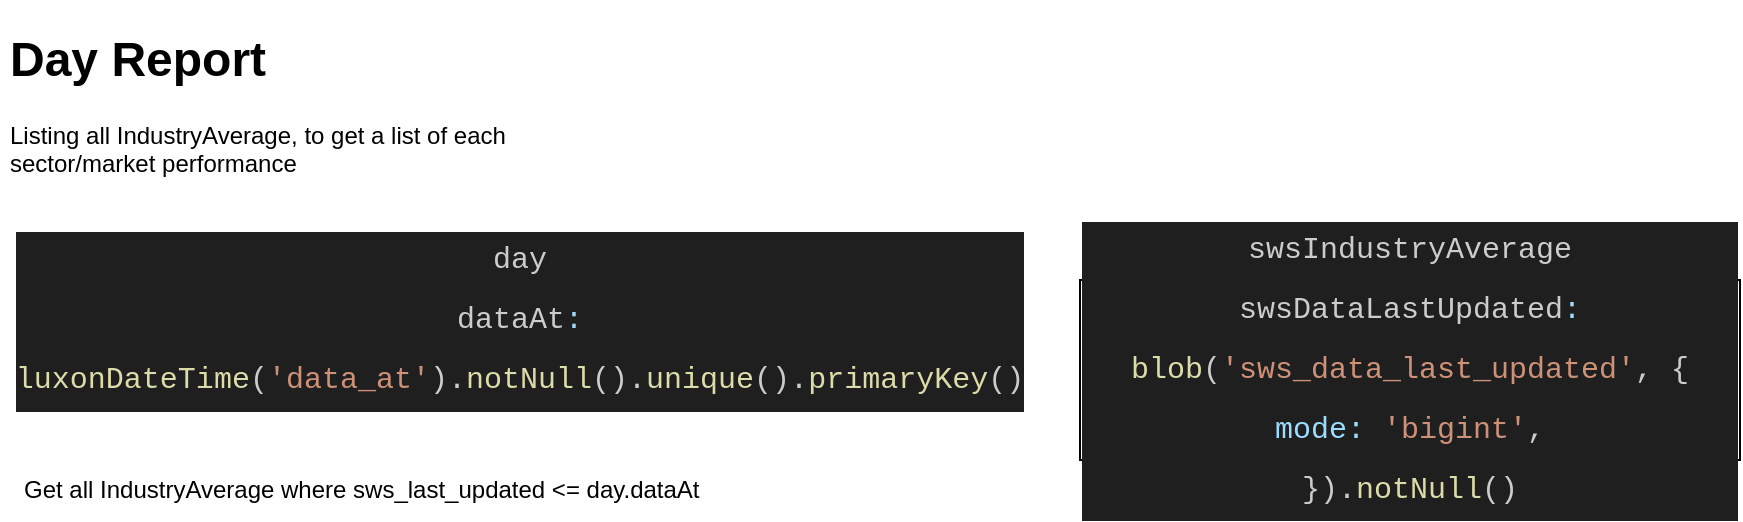 <mxfile version="22.1.18" type="device">
  <diagram name="Page-1" id="mLVfI_jZb4PiT7FXVgMK">
    <mxGraphModel dx="2074" dy="2255" grid="1" gridSize="10" guides="1" tooltips="1" connect="1" arrows="1" fold="1" page="1" pageScale="1" pageWidth="850" pageHeight="1100" math="0" shadow="0">
      <root>
        <mxCell id="0" />
        <mxCell id="1" parent="0" />
        <mxCell id="L84s8jwZL5ylNsVvDcBl-1" value="&lt;div style=&quot;color: rgb(204, 204, 204); background-color: rgb(31, 31, 31); font-family: &amp;quot;Fira Code&amp;quot;, Monaco, &amp;quot;Courier New&amp;quot;, monospace, Menlo, Monaco, &amp;quot;Courier New&amp;quot;, monospace; font-size: 15px; line-height: 30px;&quot;&gt;swsIndustryAverage&lt;/div&gt;&lt;div style=&quot;color: rgb(204, 204, 204); background-color: rgb(31, 31, 31); font-family: &amp;quot;Fira Code&amp;quot;, Monaco, &amp;quot;Courier New&amp;quot;, monospace, Menlo, Monaco, &amp;quot;Courier New&amp;quot;, monospace; font-size: 15px; line-height: 30px;&quot;&gt;&lt;div style=&quot;line-height: 30px;&quot;&gt;&lt;div&gt;swsDataLastUpdated&lt;span style=&quot;color: #9cdcfe;&quot;&gt;:&lt;/span&gt; &lt;span style=&quot;color: #dcdcaa;&quot;&gt;blob&lt;/span&gt;(&lt;span style=&quot;color: #ce9178;&quot;&gt;&#39;sws_data_last_updated&#39;&lt;/span&gt;, {&lt;/div&gt;&lt;div&gt;      &lt;span style=&quot;color: #9cdcfe;&quot;&gt;mode&lt;/span&gt;&lt;span style=&quot;color: #9cdcfe;&quot;&gt;:&lt;/span&gt; &lt;span style=&quot;color: #ce9178;&quot;&gt;&#39;bigint&#39;&lt;/span&gt;,&lt;/div&gt;&lt;div&gt;    }).&lt;span style=&quot;color: #dcdcaa;&quot;&gt;notNull&lt;/span&gt;()&lt;/div&gt;&lt;/div&gt;&lt;/div&gt;" style="rounded=0;whiteSpace=wrap;html=1;" vertex="1" parent="1">
          <mxGeometry x="560" y="40" width="330" height="90" as="geometry" />
        </mxCell>
        <mxCell id="L84s8jwZL5ylNsVvDcBl-4" value="&lt;h1&gt;Day Report&lt;/h1&gt;&lt;p&gt;Listing all IndustryAverage, to get a list of each sector/market performance&lt;/p&gt;" style="text;html=1;strokeColor=none;fillColor=none;spacing=5;spacingTop=-20;whiteSpace=wrap;overflow=hidden;rounded=0;" vertex="1" parent="1">
          <mxGeometry x="20" y="-90" width="330" height="120" as="geometry" />
        </mxCell>
        <mxCell id="L84s8jwZL5ylNsVvDcBl-5" value="&lt;div style=&quot;color: rgb(204, 204, 204); background-color: rgb(31, 31, 31); font-family: &amp;quot;Fira Code&amp;quot;, Monaco, &amp;quot;Courier New&amp;quot;, monospace, Menlo, Monaco, &amp;quot;Courier New&amp;quot;, monospace; font-size: 15px; line-height: 30px;&quot;&gt;day&lt;/div&gt;&lt;div style=&quot;color: rgb(204, 204, 204); background-color: rgb(31, 31, 31); font-family: &amp;quot;Fira Code&amp;quot;, Monaco, &amp;quot;Courier New&amp;quot;, monospace, Menlo, Monaco, &amp;quot;Courier New&amp;quot;, monospace; font-size: 15px; line-height: 30px;&quot;&gt;&lt;div style=&quot;line-height: 30px;&quot;&gt;dataAt&lt;span style=&quot;color: #9cdcfe;&quot;&gt;:&lt;/span&gt; &lt;span style=&quot;color: #dcdcaa;&quot;&gt;luxonDateTime&lt;/span&gt;(&lt;span style=&quot;color: #ce9178;&quot;&gt;&#39;data_at&#39;&lt;/span&gt;).&lt;span style=&quot;color: #dcdcaa;&quot;&gt;notNull&lt;/span&gt;().&lt;span style=&quot;color: #dcdcaa;&quot;&gt;unique&lt;/span&gt;().&lt;span style=&quot;color: #dcdcaa;&quot;&gt;primaryKey&lt;/span&gt;()&lt;/div&gt;&lt;/div&gt;" style="rounded=0;whiteSpace=wrap;html=1;" vertex="1" parent="1">
          <mxGeometry x="220" y="30" width="120" height="60" as="geometry" />
        </mxCell>
        <mxCell id="L84s8jwZL5ylNsVvDcBl-6" value="Get all IndustryAverage where sws_last_updated &amp;lt;= day.dataAt" style="text;html=1;strokeColor=none;fillColor=none;align=left;verticalAlign=middle;whiteSpace=wrap;rounded=0;" vertex="1" parent="1">
          <mxGeometry x="30" y="130" width="510" height="30" as="geometry" />
        </mxCell>
      </root>
    </mxGraphModel>
  </diagram>
</mxfile>
